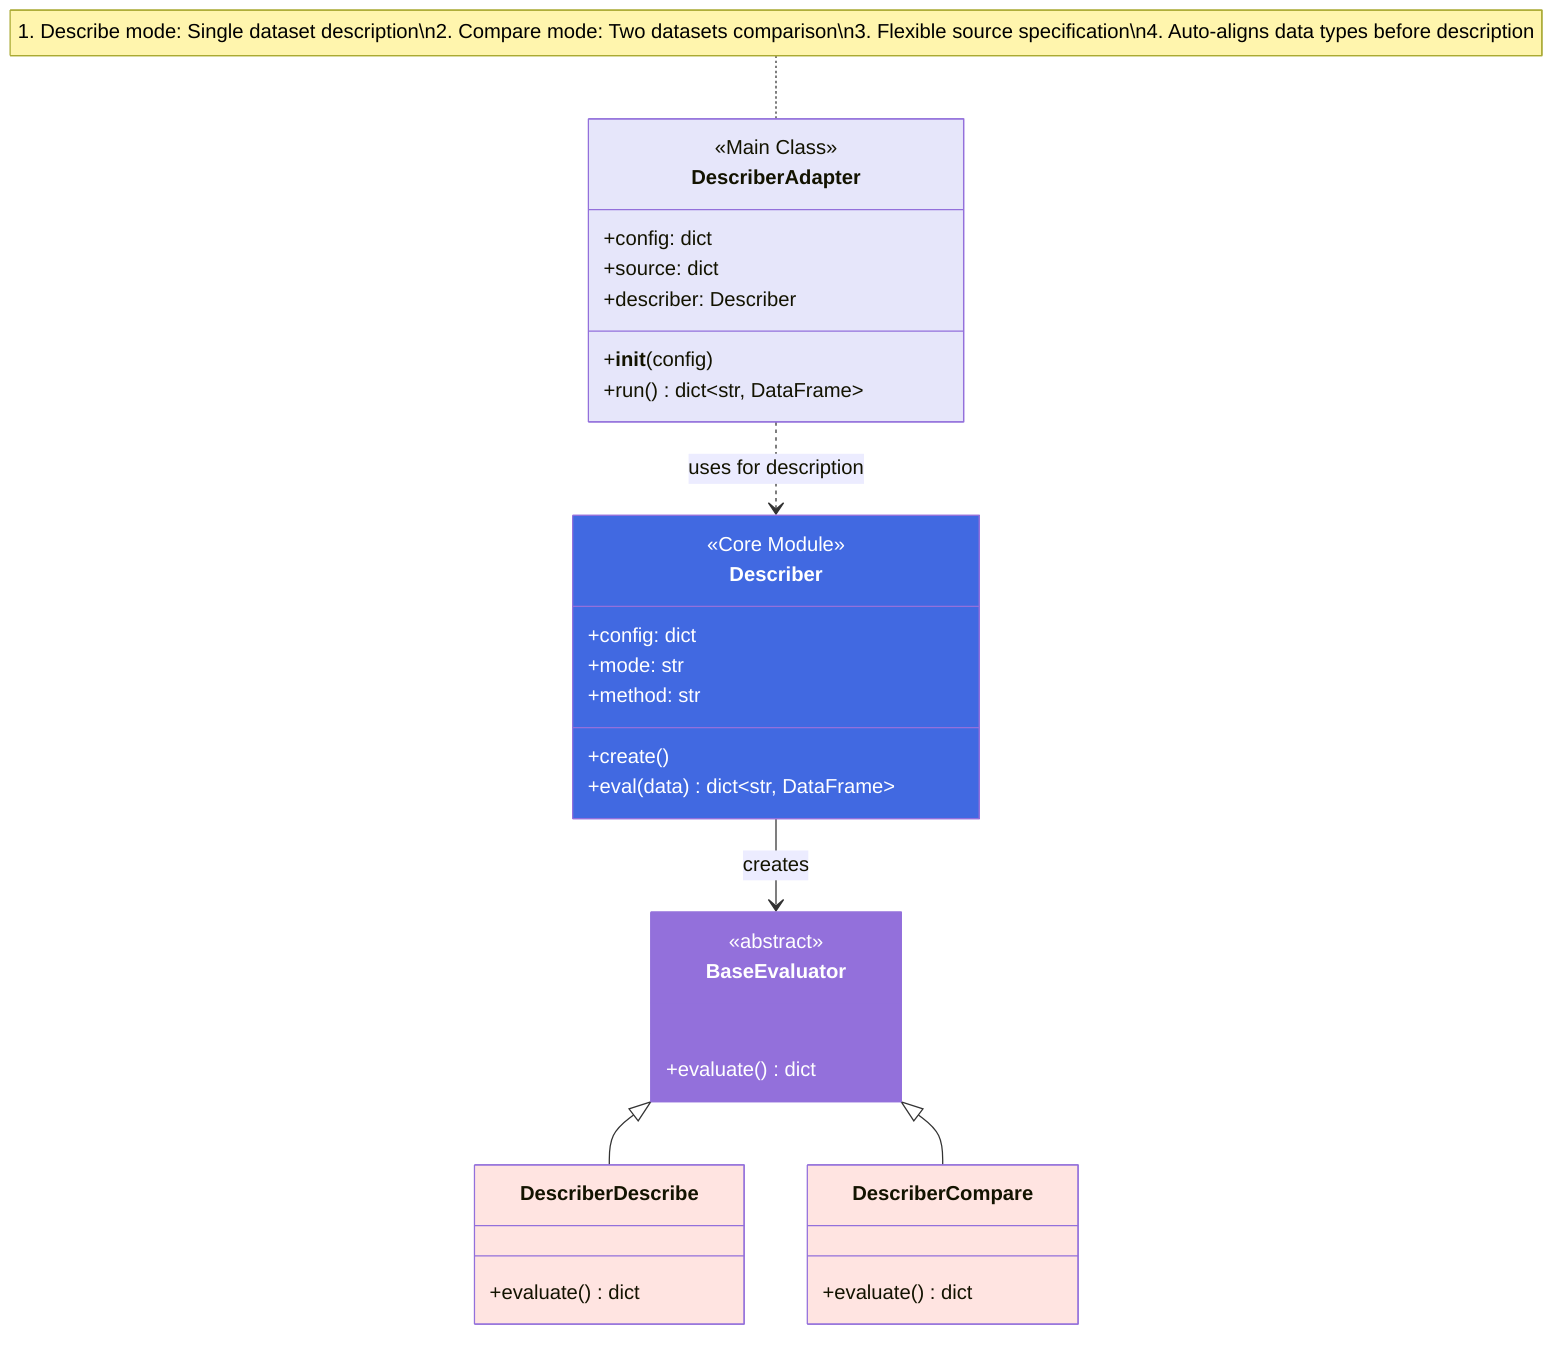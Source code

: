 classDiagram

    class DescriberAdapter {
        +config: dict
        +source: dict
        +describer: Describer
        +__init__(config)
        +run() dict~str, DataFrame~
    }

    class Describer {
        +config: dict
        +mode: str
        +method: str
        +create()
        +eval(data) dict~str, DataFrame~
    }

    class BaseEvaluator {
        <<abstract>>
        +evaluate() dict
    }

    class DescriberDescribe {
        +evaluate() dict
    }

    class DescriberCompare {
        +evaluate() dict
    }

    DescriberAdapter ..> Describer : uses for description
    Describer --> BaseEvaluator : creates
    BaseEvaluator <|-- DescriberDescribe
    BaseEvaluator <|-- DescriberCompare

    %% Style definitions
    class DescriberAdapter {
        <<Main Class>>
    }
    style DescriberAdapter fill:#E6E6FA

    class Describer {
        <<Core Module>>
    }
    style Describer fill:#4169E1,color:#fff

    style BaseEvaluator fill:#9370DB,color:#fff
    style DescriberDescribe fill:#FFE4E1
    style DescriberCompare fill:#FFE4E1

    note for DescriberAdapter "1. Describe mode: Single dataset description\n2. Compare mode: Two datasets comparison\n3. Flexible source specification\n4. Auto-aligns data types before description"